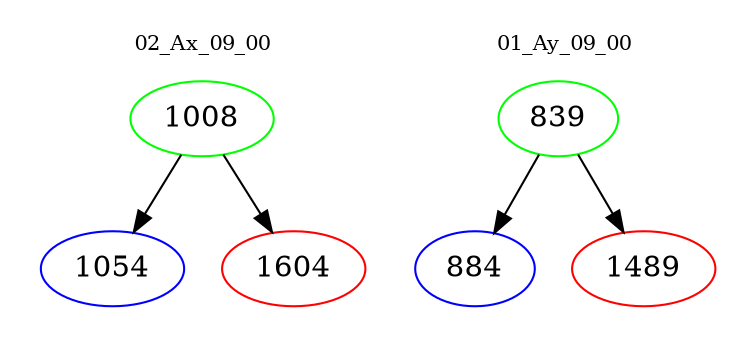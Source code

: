 digraph{
subgraph cluster_0 {
color = white
label = "02_Ax_09_00";
fontsize=10;
T0_1008 [label="1008", color="green"]
T0_1008 -> T0_1054 [color="black"]
T0_1054 [label="1054", color="blue"]
T0_1008 -> T0_1604 [color="black"]
T0_1604 [label="1604", color="red"]
}
subgraph cluster_1 {
color = white
label = "01_Ay_09_00";
fontsize=10;
T1_839 [label="839", color="green"]
T1_839 -> T1_884 [color="black"]
T1_884 [label="884", color="blue"]
T1_839 -> T1_1489 [color="black"]
T1_1489 [label="1489", color="red"]
}
}
